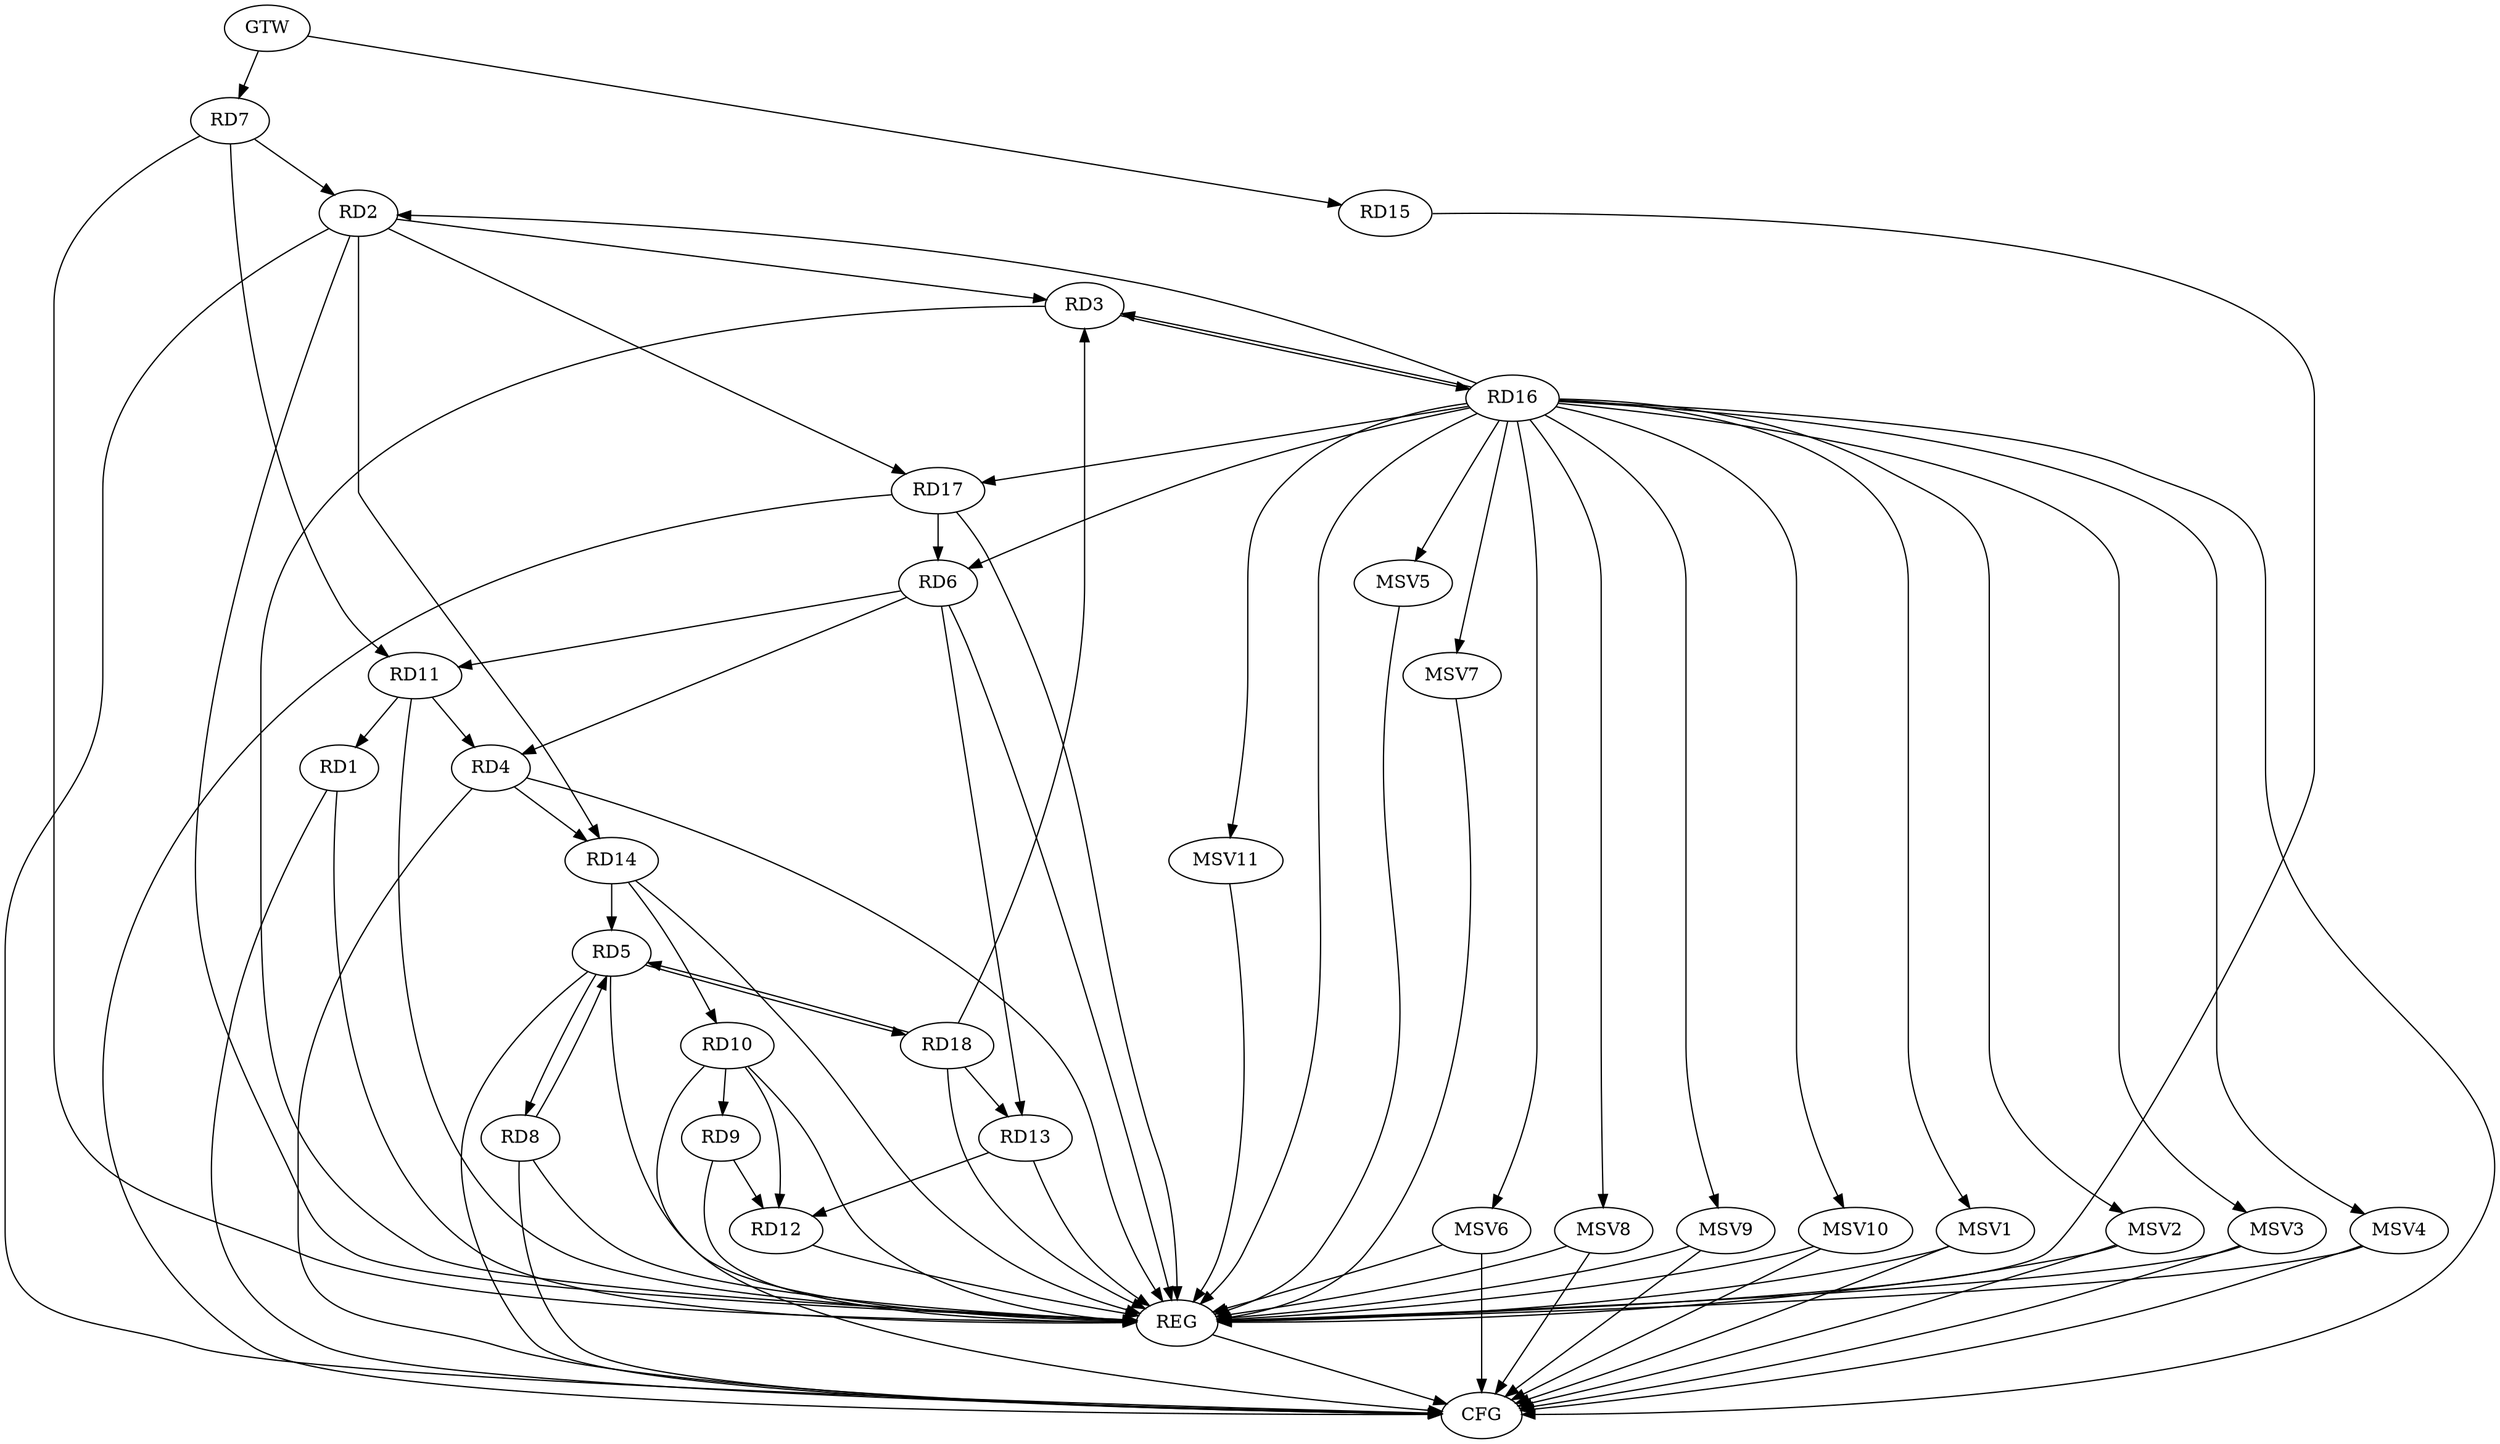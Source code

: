 strict digraph G {
  RD1 [ label="RD1" ];
  RD2 [ label="RD2" ];
  RD3 [ label="RD3" ];
  RD4 [ label="RD4" ];
  RD5 [ label="RD5" ];
  RD6 [ label="RD6" ];
  RD7 [ label="RD7" ];
  RD8 [ label="RD8" ];
  RD9 [ label="RD9" ];
  RD10 [ label="RD10" ];
  RD11 [ label="RD11" ];
  RD12 [ label="RD12" ];
  RD13 [ label="RD13" ];
  RD14 [ label="RD14" ];
  RD15 [ label="RD15" ];
  RD16 [ label="RD16" ];
  RD17 [ label="RD17" ];
  RD18 [ label="RD18" ];
  GTW [ label="GTW" ];
  REG [ label="REG" ];
  CFG [ label="CFG" ];
  MSV1 [ label="MSV1" ];
  MSV2 [ label="MSV2" ];
  MSV3 [ label="MSV3" ];
  MSV4 [ label="MSV4" ];
  MSV5 [ label="MSV5" ];
  MSV6 [ label="MSV6" ];
  MSV7 [ label="MSV7" ];
  MSV8 [ label="MSV8" ];
  MSV9 [ label="MSV9" ];
  MSV10 [ label="MSV10" ];
  MSV11 [ label="MSV11" ];
  RD11 -> RD1;
  RD2 -> RD3;
  RD7 -> RD2;
  RD2 -> RD14;
  RD16 -> RD2;
  RD2 -> RD17;
  RD3 -> RD16;
  RD16 -> RD3;
  RD18 -> RD3;
  RD6 -> RD4;
  RD11 -> RD4;
  RD4 -> RD14;
  RD5 -> RD8;
  RD8 -> RD5;
  RD14 -> RD5;
  RD5 -> RD18;
  RD18 -> RD5;
  RD6 -> RD11;
  RD6 -> RD13;
  RD16 -> RD6;
  RD17 -> RD6;
  RD7 -> RD11;
  RD10 -> RD9;
  RD9 -> RD12;
  RD10 -> RD12;
  RD14 -> RD10;
  RD13 -> RD12;
  RD18 -> RD13;
  RD16 -> RD17;
  GTW -> RD7;
  GTW -> RD15;
  RD1 -> REG;
  RD2 -> REG;
  RD3 -> REG;
  RD4 -> REG;
  RD5 -> REG;
  RD6 -> REG;
  RD7 -> REG;
  RD8 -> REG;
  RD9 -> REG;
  RD10 -> REG;
  RD11 -> REG;
  RD12 -> REG;
  RD13 -> REG;
  RD14 -> REG;
  RD15 -> REG;
  RD16 -> REG;
  RD17 -> REG;
  RD18 -> REG;
  RD4 -> CFG;
  RD5 -> CFG;
  RD2 -> CFG;
  RD1 -> CFG;
  RD16 -> CFG;
  RD8 -> CFG;
  RD10 -> CFG;
  RD17 -> CFG;
  REG -> CFG;
  RD16 -> MSV1;
  MSV1 -> REG;
  MSV1 -> CFG;
  RD16 -> MSV2;
  MSV2 -> REG;
  MSV2 -> CFG;
  RD16 -> MSV3;
  MSV3 -> REG;
  MSV3 -> CFG;
  RD16 -> MSV4;
  MSV4 -> REG;
  MSV4 -> CFG;
  RD16 -> MSV5;
  MSV5 -> REG;
  RD16 -> MSV6;
  MSV6 -> REG;
  MSV6 -> CFG;
  RD16 -> MSV7;
  MSV7 -> REG;
  RD16 -> MSV8;
  MSV8 -> REG;
  MSV8 -> CFG;
  RD16 -> MSV9;
  MSV9 -> REG;
  MSV9 -> CFG;
  RD16 -> MSV10;
  RD16 -> MSV11;
  MSV10 -> REG;
  MSV10 -> CFG;
  MSV11 -> REG;
}
